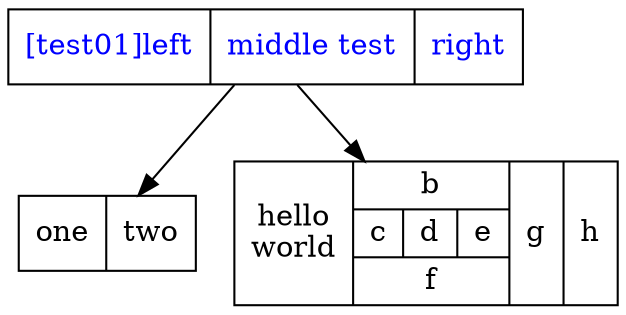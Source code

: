 digraph structs {
/* 把节点的默认形状设为矩形record，默认的是圆角矩形Mrecord */
node [shape = record];

struct1 [fillcolor=yellow fontcolor=blue label = "<fabc0>[test01]left|middle test|right"];
struct2 [label = "one|two"];
struct3 [label = "hello\nworld|{b|{c|d|e}|f}|g|h"];

struct1 -> struct2;
struct1 -> struct3;
}
